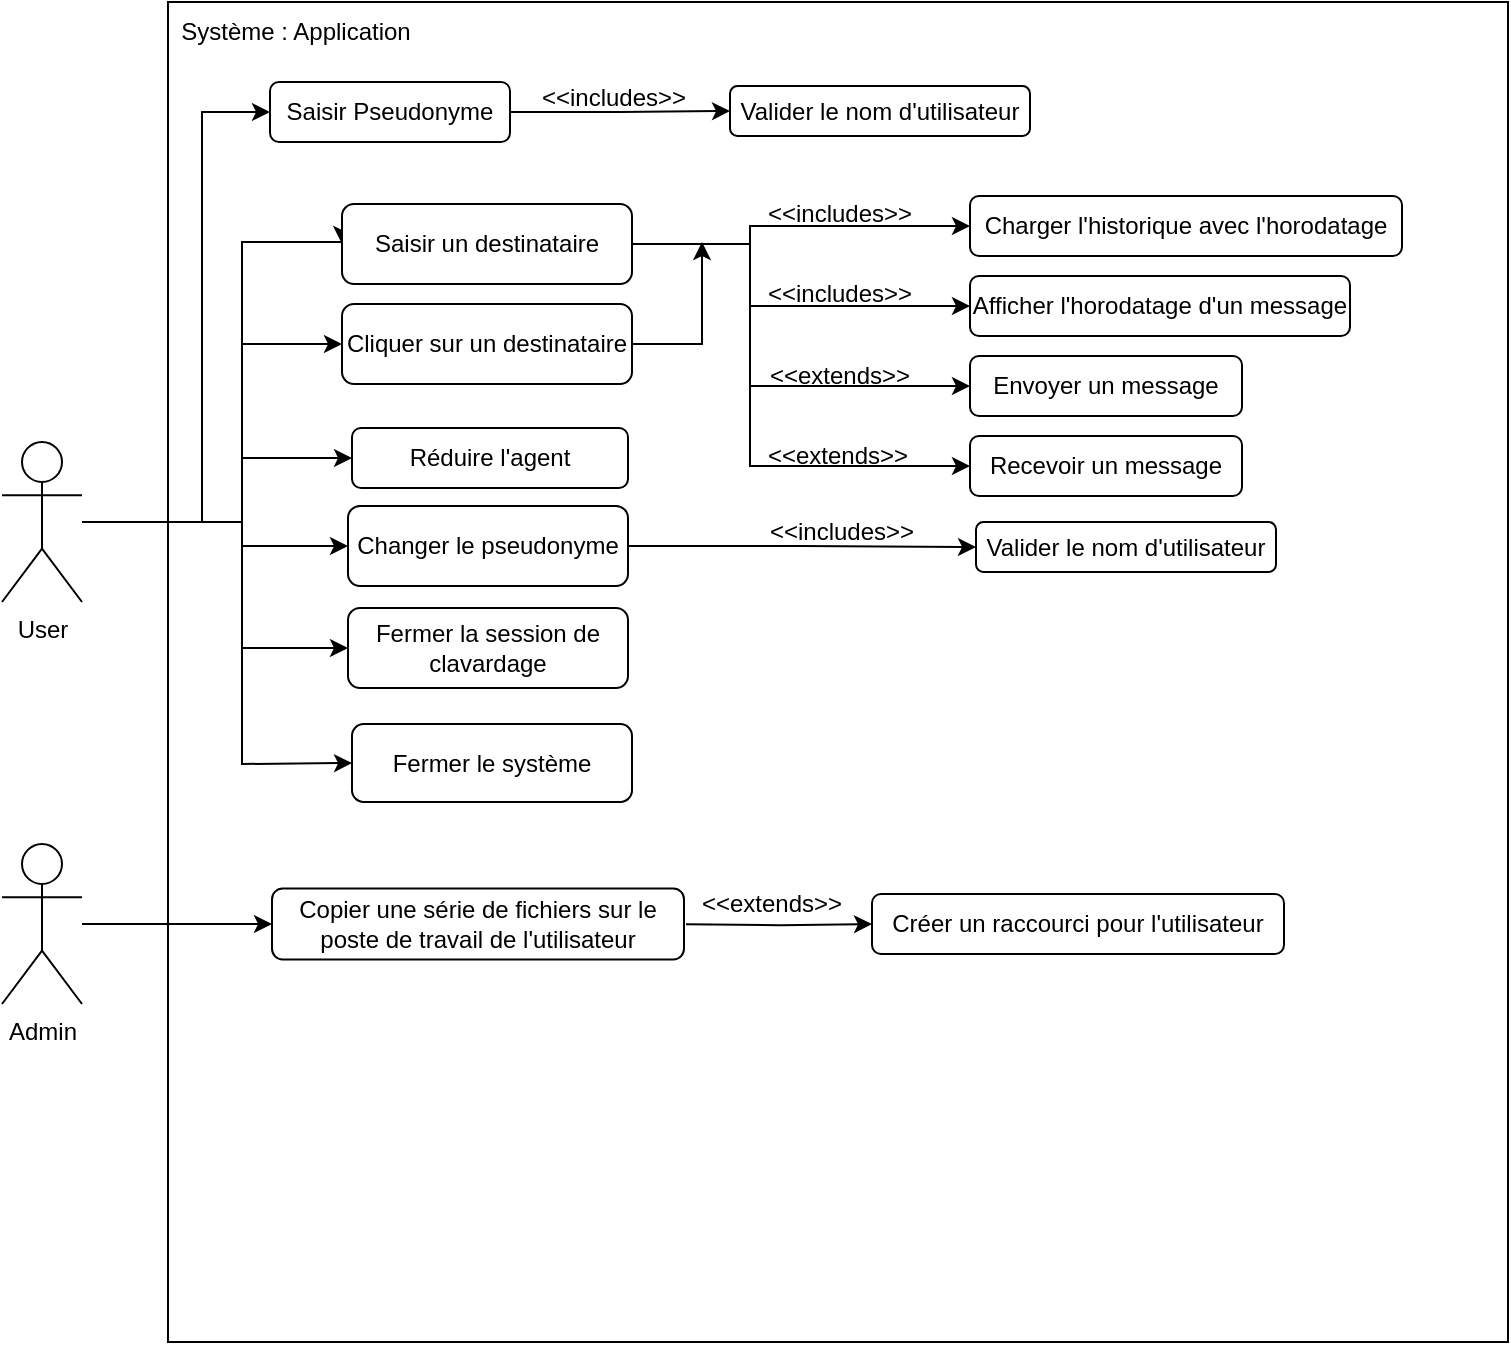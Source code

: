 <mxfile version="15.8.3" type="github">
  <diagram id="7FNITR_gEYREJKmUPxxq" name="Page-1">
    <mxGraphModel dx="1030" dy="584" grid="1" gridSize="10" guides="1" tooltips="1" connect="1" arrows="1" fold="1" page="1" pageScale="1" pageWidth="850" pageHeight="1100" math="0" shadow="0">
      <root>
        <mxCell id="0" />
        <mxCell id="1" parent="0" />
        <mxCell id="O80vhN_NSQHrnygCGAFh-2" value="Admin" style="shape=umlActor;verticalLabelPosition=bottom;verticalAlign=top;html=1;outlineConnect=0;" parent="1" vertex="1">
          <mxGeometry x="40" y="441" width="40" height="80" as="geometry" />
        </mxCell>
        <mxCell id="O80vhN_NSQHrnygCGAFh-3" value="" style="whiteSpace=wrap;html=1;aspect=fixed;" parent="1" vertex="1">
          <mxGeometry x="123" y="20" width="670" height="670" as="geometry" />
        </mxCell>
        <mxCell id="O80vhN_NSQHrnygCGAFh-61" style="edgeStyle=orthogonalEdgeStyle;rounded=0;orthogonalLoop=1;jettySize=auto;html=1;entryX=0;entryY=0.5;entryDx=0;entryDy=0;" parent="1" source="O80vhN_NSQHrnygCGAFh-4" target="O80vhN_NSQHrnygCGAFh-9" edge="1">
          <mxGeometry relative="1" as="geometry">
            <Array as="points">
              <mxPoint x="140" y="280" />
              <mxPoint x="140" y="75" />
            </Array>
          </mxGeometry>
        </mxCell>
        <mxCell id="O80vhN_NSQHrnygCGAFh-64" style="edgeStyle=orthogonalEdgeStyle;rounded=0;orthogonalLoop=1;jettySize=auto;html=1;entryX=0;entryY=0.5;entryDx=0;entryDy=0;" parent="1" source="O80vhN_NSQHrnygCGAFh-4" target="O80vhN_NSQHrnygCGAFh-63" edge="1">
          <mxGeometry relative="1" as="geometry">
            <Array as="points">
              <mxPoint x="160" y="280" />
              <mxPoint x="160" y="292" />
            </Array>
          </mxGeometry>
        </mxCell>
        <mxCell id="O80vhN_NSQHrnygCGAFh-65" style="edgeStyle=orthogonalEdgeStyle;rounded=0;orthogonalLoop=1;jettySize=auto;html=1;entryX=0;entryY=0.5;entryDx=0;entryDy=0;" parent="1" source="O80vhN_NSQHrnygCGAFh-4" target="O80vhN_NSQHrnygCGAFh-22" edge="1">
          <mxGeometry relative="1" as="geometry">
            <Array as="points">
              <mxPoint x="160" y="280" />
              <mxPoint x="160" y="343" />
            </Array>
          </mxGeometry>
        </mxCell>
        <mxCell id="_bdrX3ZA-y5InKq9KHCo-3" style="edgeStyle=orthogonalEdgeStyle;rounded=0;orthogonalLoop=1;jettySize=auto;html=1;entryX=0;entryY=0.5;entryDx=0;entryDy=0;" edge="1" parent="1" source="O80vhN_NSQHrnygCGAFh-4" target="_bdrX3ZA-y5InKq9KHCo-1">
          <mxGeometry relative="1" as="geometry">
            <Array as="points">
              <mxPoint x="160" y="280" />
              <mxPoint x="160" y="191" />
            </Array>
          </mxGeometry>
        </mxCell>
        <mxCell id="_bdrX3ZA-y5InKq9KHCo-8" style="edgeStyle=none;rounded=0;orthogonalLoop=1;jettySize=auto;html=1;entryX=0;entryY=0.5;entryDx=0;entryDy=0;" edge="1" parent="1" source="O80vhN_NSQHrnygCGAFh-4" target="_bdrX3ZA-y5InKq9KHCo-7">
          <mxGeometry relative="1" as="geometry">
            <Array as="points">
              <mxPoint x="160" y="280" />
              <mxPoint x="160" y="401" />
            </Array>
          </mxGeometry>
        </mxCell>
        <mxCell id="O80vhN_NSQHrnygCGAFh-4" value="User" style="shape=umlActor;verticalLabelPosition=bottom;verticalAlign=top;html=1;outlineConnect=0;" parent="1" vertex="1">
          <mxGeometry x="40" y="240" width="40" height="80" as="geometry" />
        </mxCell>
        <mxCell id="O80vhN_NSQHrnygCGAFh-43" style="edgeStyle=orthogonalEdgeStyle;rounded=0;orthogonalLoop=1;jettySize=auto;html=1;entryX=0;entryY=0.5;entryDx=0;entryDy=0;" parent="1" target="O80vhN_NSQHrnygCGAFh-16" edge="1">
          <mxGeometry relative="1" as="geometry">
            <mxPoint x="114" y="280" as="sourcePoint" />
            <Array as="points">
              <mxPoint x="160" y="280" />
              <mxPoint x="160" y="140" />
            </Array>
          </mxGeometry>
        </mxCell>
        <mxCell id="O80vhN_NSQHrnygCGAFh-44" style="edgeStyle=orthogonalEdgeStyle;rounded=0;orthogonalLoop=1;jettySize=auto;html=1;entryX=0;entryY=0.5;entryDx=0;entryDy=0;" parent="1" target="O80vhN_NSQHrnygCGAFh-27" edge="1">
          <mxGeometry relative="1" as="geometry">
            <mxPoint x="114" y="280" as="sourcePoint" />
            <Array as="points">
              <mxPoint x="160" y="280" />
              <mxPoint x="160" y="248" />
            </Array>
          </mxGeometry>
        </mxCell>
        <mxCell id="O80vhN_NSQHrnygCGAFh-71" style="edgeStyle=orthogonalEdgeStyle;rounded=0;orthogonalLoop=1;jettySize=auto;html=1;exitX=1;exitY=0.5;exitDx=0;exitDy=0;entryX=0;entryY=0.5;entryDx=0;entryDy=0;" parent="1" source="O80vhN_NSQHrnygCGAFh-9" target="O80vhN_NSQHrnygCGAFh-37" edge="1">
          <mxGeometry relative="1" as="geometry" />
        </mxCell>
        <mxCell id="O80vhN_NSQHrnygCGAFh-9" value="&lt;div&gt;Saisir Pseudonyme&lt;/div&gt;" style="rounded=1;whiteSpace=wrap;html=1;" parent="1" vertex="1">
          <mxGeometry x="174" y="60" width="120" height="30" as="geometry" />
        </mxCell>
        <mxCell id="O80vhN_NSQHrnygCGAFh-48" style="edgeStyle=orthogonalEdgeStyle;rounded=0;orthogonalLoop=1;jettySize=auto;html=1;exitX=1;exitY=0.5;exitDx=0;exitDy=0;entryX=0;entryY=0.5;entryDx=0;entryDy=0;" parent="1" source="O80vhN_NSQHrnygCGAFh-16" target="O80vhN_NSQHrnygCGAFh-25" edge="1">
          <mxGeometry relative="1" as="geometry">
            <Array as="points">
              <mxPoint x="414" y="141" />
              <mxPoint x="414" y="132" />
            </Array>
          </mxGeometry>
        </mxCell>
        <mxCell id="O80vhN_NSQHrnygCGAFh-49" style="edgeStyle=orthogonalEdgeStyle;rounded=0;orthogonalLoop=1;jettySize=auto;html=1;exitX=1;exitY=0.5;exitDx=0;exitDy=0;entryX=0;entryY=0.5;entryDx=0;entryDy=0;" parent="1" source="O80vhN_NSQHrnygCGAFh-16" target="O80vhN_NSQHrnygCGAFh-21" edge="1">
          <mxGeometry relative="1" as="geometry">
            <Array as="points">
              <mxPoint x="414" y="141" />
              <mxPoint x="414" y="172" />
            </Array>
          </mxGeometry>
        </mxCell>
        <mxCell id="O80vhN_NSQHrnygCGAFh-50" style="edgeStyle=orthogonalEdgeStyle;rounded=0;orthogonalLoop=1;jettySize=auto;html=1;exitX=1;exitY=0.5;exitDx=0;exitDy=0;entryX=0;entryY=0.5;entryDx=0;entryDy=0;" parent="1" source="O80vhN_NSQHrnygCGAFh-16" target="O80vhN_NSQHrnygCGAFh-18" edge="1">
          <mxGeometry relative="1" as="geometry">
            <Array as="points">
              <mxPoint x="414" y="141" />
              <mxPoint x="414" y="212" />
            </Array>
          </mxGeometry>
        </mxCell>
        <mxCell id="O80vhN_NSQHrnygCGAFh-66" style="edgeStyle=orthogonalEdgeStyle;rounded=0;orthogonalLoop=1;jettySize=auto;html=1;entryX=0;entryY=0.5;entryDx=0;entryDy=0;" parent="1" source="O80vhN_NSQHrnygCGAFh-16" target="O80vhN_NSQHrnygCGAFh-47" edge="1">
          <mxGeometry relative="1" as="geometry">
            <Array as="points">
              <mxPoint x="414" y="141" />
              <mxPoint x="414" y="252" />
            </Array>
          </mxGeometry>
        </mxCell>
        <mxCell id="O80vhN_NSQHrnygCGAFh-16" value="&lt;div&gt;Saisir un destinataire&lt;/div&gt;" style="rounded=1;whiteSpace=wrap;html=1;" parent="1" vertex="1">
          <mxGeometry x="210" y="121" width="145" height="40" as="geometry" />
        </mxCell>
        <mxCell id="O80vhN_NSQHrnygCGAFh-18" value="Envoyer un message" style="rounded=1;whiteSpace=wrap;html=1;" parent="1" vertex="1">
          <mxGeometry x="524" y="197" width="136" height="30" as="geometry" />
        </mxCell>
        <mxCell id="O80vhN_NSQHrnygCGAFh-21" value="Afficher l&#39;horodatage d&#39;un message" style="rounded=1;whiteSpace=wrap;html=1;" parent="1" vertex="1">
          <mxGeometry x="524" y="157" width="190" height="30" as="geometry" />
        </mxCell>
        <mxCell id="O80vhN_NSQHrnygCGAFh-22" value="Fermer la session de clavardage" style="rounded=1;whiteSpace=wrap;html=1;" parent="1" vertex="1">
          <mxGeometry x="213" y="323" width="140" height="40" as="geometry" />
        </mxCell>
        <mxCell id="O80vhN_NSQHrnygCGAFh-25" value="Charger l&#39;historique avec l&#39;horodatage" style="rounded=1;whiteSpace=wrap;html=1;" parent="1" vertex="1">
          <mxGeometry x="524" y="117" width="216" height="30" as="geometry" />
        </mxCell>
        <mxCell id="O80vhN_NSQHrnygCGAFh-27" value="Réduire l&#39;agent" style="rounded=1;whiteSpace=wrap;html=1;" parent="1" vertex="1">
          <mxGeometry x="215" y="233" width="138" height="30" as="geometry" />
        </mxCell>
        <mxCell id="O80vhN_NSQHrnygCGAFh-73" style="edgeStyle=orthogonalEdgeStyle;rounded=0;orthogonalLoop=1;jettySize=auto;html=1;entryX=0;entryY=0.5;entryDx=0;entryDy=0;" parent="1" target="O80vhN_NSQHrnygCGAFh-72" edge="1">
          <mxGeometry relative="1" as="geometry">
            <mxPoint x="382" y="481.1" as="sourcePoint" />
          </mxGeometry>
        </mxCell>
        <mxCell id="O80vhN_NSQHrnygCGAFh-29" value="&lt;div&gt;Copier une série de fichiers sur le poste de travail de l&#39;utilisateur&lt;/div&gt;" style="rounded=1;whiteSpace=wrap;html=1;" parent="1" vertex="1">
          <mxGeometry x="175" y="463.25" width="206" height="35.5" as="geometry" />
        </mxCell>
        <mxCell id="O80vhN_NSQHrnygCGAFh-30" value="" style="endArrow=classic;html=1;rounded=0;entryX=0;entryY=0.5;entryDx=0;entryDy=0;" parent="1" source="O80vhN_NSQHrnygCGAFh-2" target="O80vhN_NSQHrnygCGAFh-29" edge="1">
          <mxGeometry width="50" height="50" relative="1" as="geometry">
            <mxPoint x="184" y="490" as="sourcePoint" />
            <mxPoint x="234" y="440" as="targetPoint" />
          </mxGeometry>
        </mxCell>
        <mxCell id="O80vhN_NSQHrnygCGAFh-34" value="Système : Application" style="text;html=1;strokeColor=none;fillColor=none;align=center;verticalAlign=middle;whiteSpace=wrap;rounded=0;" parent="1" vertex="1">
          <mxGeometry x="124" y="20" width="126" height="30" as="geometry" />
        </mxCell>
        <mxCell id="O80vhN_NSQHrnygCGAFh-37" value="&lt;div&gt;Valider le nom d&#39;utilisateur&lt;/div&gt;" style="rounded=1;whiteSpace=wrap;html=1;" parent="1" vertex="1">
          <mxGeometry x="404" y="62" width="150" height="25" as="geometry" />
        </mxCell>
        <mxCell id="O80vhN_NSQHrnygCGAFh-39" value="&amp;lt;&amp;lt;includes&amp;gt;&amp;gt;" style="text;html=1;strokeColor=none;fillColor=none;align=center;verticalAlign=middle;whiteSpace=wrap;rounded=0;" parent="1" vertex="1">
          <mxGeometry x="311" y="63" width="70" height="10" as="geometry" />
        </mxCell>
        <mxCell id="O80vhN_NSQHrnygCGAFh-47" value="Recevoir un message" style="rounded=1;whiteSpace=wrap;html=1;" parent="1" vertex="1">
          <mxGeometry x="524" y="237" width="136" height="30" as="geometry" />
        </mxCell>
        <mxCell id="O80vhN_NSQHrnygCGAFh-53" value="&amp;lt;&amp;lt;extends&amp;gt;&amp;gt;" style="text;html=1;strokeColor=none;fillColor=none;align=center;verticalAlign=middle;whiteSpace=wrap;rounded=0;" parent="1" vertex="1">
          <mxGeometry x="423" y="242" width="70" height="10" as="geometry" />
        </mxCell>
        <mxCell id="O80vhN_NSQHrnygCGAFh-57" value="&lt;div&gt;&amp;lt;&amp;lt;extends&amp;gt;&amp;gt;&lt;/div&gt;" style="text;html=1;strokeColor=none;fillColor=none;align=center;verticalAlign=middle;whiteSpace=wrap;rounded=0;" parent="1" vertex="1">
          <mxGeometry x="424" y="202" width="70" height="10" as="geometry" />
        </mxCell>
        <mxCell id="O80vhN_NSQHrnygCGAFh-58" value="&lt;div&gt;&amp;lt;&amp;lt;includes&amp;gt;&amp;gt;&lt;/div&gt;" style="text;html=1;strokeColor=none;fillColor=none;align=center;verticalAlign=middle;whiteSpace=wrap;rounded=0;" parent="1" vertex="1">
          <mxGeometry x="424" y="161" width="70" height="10" as="geometry" />
        </mxCell>
        <mxCell id="O80vhN_NSQHrnygCGAFh-59" value="&lt;div&gt;&amp;lt;&amp;lt;includes&amp;gt;&amp;gt;&lt;/div&gt;" style="text;html=1;strokeColor=none;fillColor=none;align=center;verticalAlign=middle;whiteSpace=wrap;rounded=0;" parent="1" vertex="1">
          <mxGeometry x="424" y="121" width="70" height="10" as="geometry" />
        </mxCell>
        <mxCell id="O80vhN_NSQHrnygCGAFh-69" style="edgeStyle=orthogonalEdgeStyle;rounded=0;orthogonalLoop=1;jettySize=auto;html=1;entryX=0;entryY=0.5;entryDx=0;entryDy=0;" parent="1" source="O80vhN_NSQHrnygCGAFh-63" target="O80vhN_NSQHrnygCGAFh-67" edge="1">
          <mxGeometry relative="1" as="geometry" />
        </mxCell>
        <mxCell id="O80vhN_NSQHrnygCGAFh-63" value="Changer le pseudonyme" style="rounded=1;whiteSpace=wrap;html=1;" parent="1" vertex="1">
          <mxGeometry x="213" y="272" width="140" height="40" as="geometry" />
        </mxCell>
        <mxCell id="O80vhN_NSQHrnygCGAFh-67" value="&lt;div&gt;Valider le nom d&#39;utilisateur&lt;/div&gt;" style="rounded=1;whiteSpace=wrap;html=1;" parent="1" vertex="1">
          <mxGeometry x="527" y="280" width="150" height="25" as="geometry" />
        </mxCell>
        <mxCell id="O80vhN_NSQHrnygCGAFh-68" value="&amp;lt;&amp;lt;includes&amp;gt;&amp;gt;" style="text;html=1;strokeColor=none;fillColor=none;align=center;verticalAlign=middle;whiteSpace=wrap;rounded=0;" parent="1" vertex="1">
          <mxGeometry x="425" y="280" width="70" height="10" as="geometry" />
        </mxCell>
        <mxCell id="O80vhN_NSQHrnygCGAFh-72" value="Créer un raccourci pour l&#39;utilisateur" style="rounded=1;whiteSpace=wrap;html=1;" parent="1" vertex="1">
          <mxGeometry x="475" y="466" width="206" height="30" as="geometry" />
        </mxCell>
        <mxCell id="O80vhN_NSQHrnygCGAFh-76" value="&amp;lt;&amp;lt;extends&amp;gt;&amp;gt;" style="text;html=1;strokeColor=none;fillColor=none;align=center;verticalAlign=middle;whiteSpace=wrap;rounded=0;" parent="1" vertex="1">
          <mxGeometry x="390" y="466" width="70" height="10" as="geometry" />
        </mxCell>
        <mxCell id="_bdrX3ZA-y5InKq9KHCo-6" style="edgeStyle=none;rounded=0;orthogonalLoop=1;jettySize=auto;html=1;exitX=1;exitY=0.5;exitDx=0;exitDy=0;" edge="1" parent="1" source="_bdrX3ZA-y5InKq9KHCo-1">
          <mxGeometry relative="1" as="geometry">
            <mxPoint x="390" y="140" as="targetPoint" />
            <Array as="points">
              <mxPoint x="390" y="191" />
            </Array>
          </mxGeometry>
        </mxCell>
        <mxCell id="_bdrX3ZA-y5InKq9KHCo-1" value="Cliquer sur un destinataire" style="rounded=1;whiteSpace=wrap;html=1;" vertex="1" parent="1">
          <mxGeometry x="210" y="171" width="145" height="40" as="geometry" />
        </mxCell>
        <mxCell id="_bdrX3ZA-y5InKq9KHCo-7" value="Fermer le système" style="rounded=1;whiteSpace=wrap;html=1;" vertex="1" parent="1">
          <mxGeometry x="215" y="381" width="140" height="39" as="geometry" />
        </mxCell>
      </root>
    </mxGraphModel>
  </diagram>
</mxfile>
